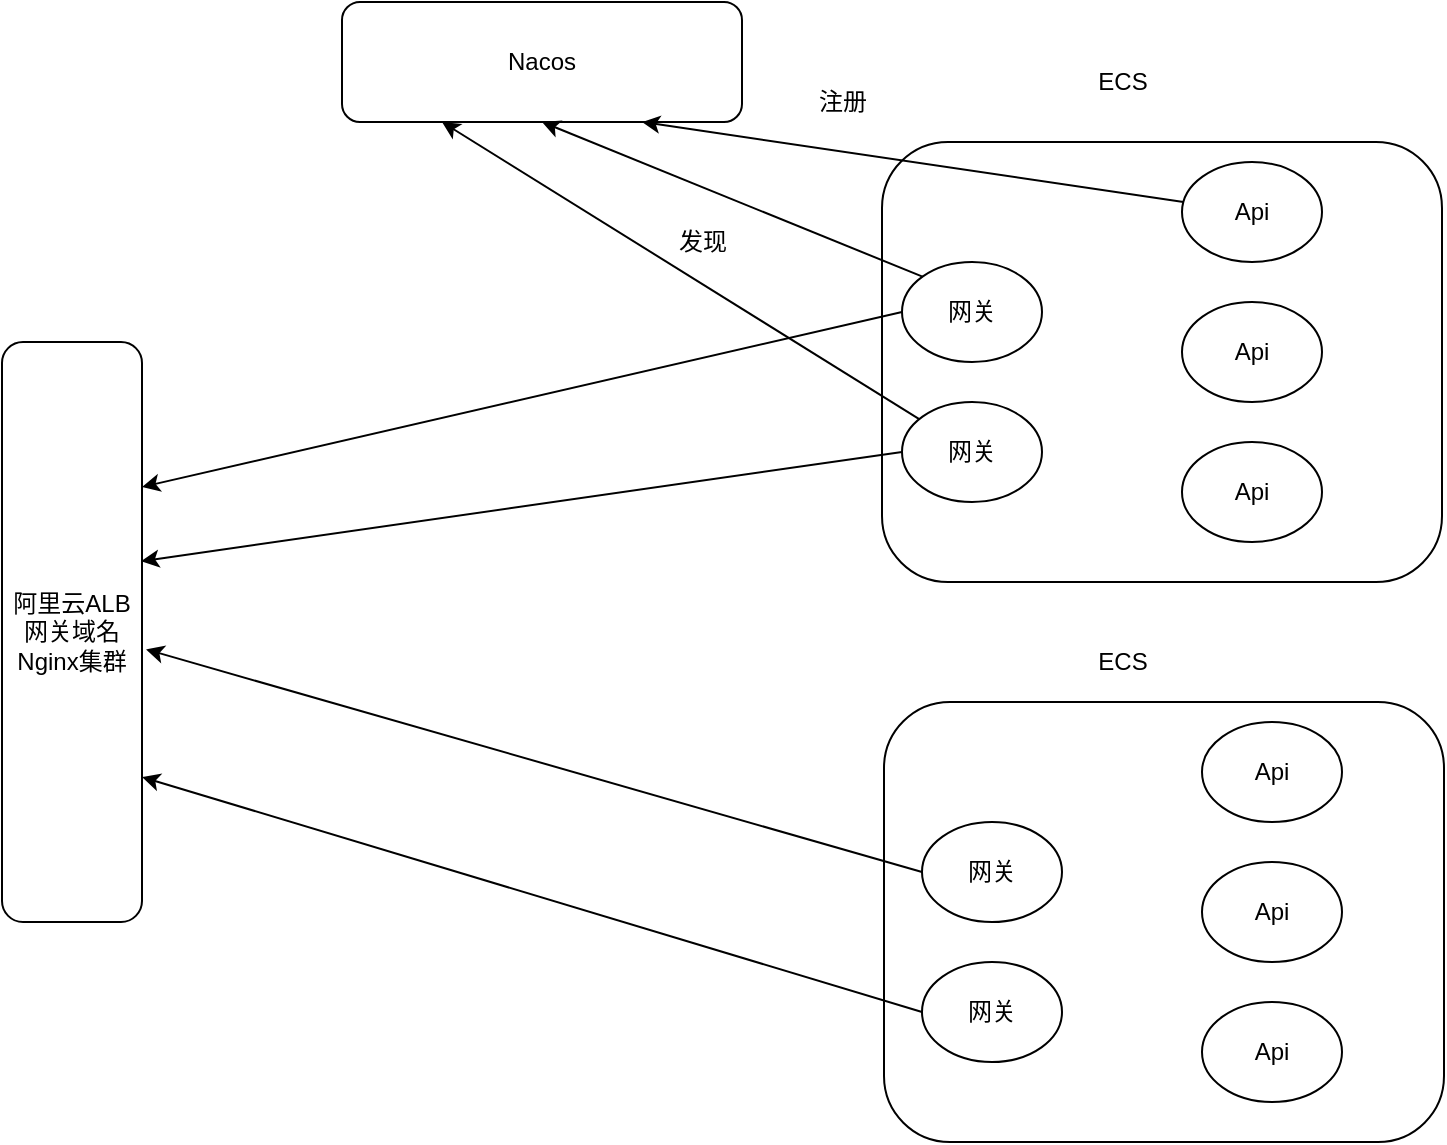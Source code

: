 <mxfile version="20.7.4" type="device"><diagram id="C8-j4myfRKveu9RDAM-I" name="第 1 页"><mxGraphModel dx="1050" dy="621" grid="1" gridSize="10" guides="1" tooltips="1" connect="1" arrows="1" fold="1" page="1" pageScale="1" pageWidth="827" pageHeight="1169" math="0" shadow="0"><root><mxCell id="0"/><mxCell id="1" parent="0"/><mxCell id="SFohCeZeKtk_8gmuPf8q-2" value="阿里云ALB&lt;br&gt;网关域名&lt;br&gt;Nginx集群" style="rounded=1;whiteSpace=wrap;html=1;" vertex="1" parent="1"><mxGeometry x="50" y="180" width="70" height="290" as="geometry"/></mxCell><mxCell id="SFohCeZeKtk_8gmuPf8q-3" value="Nacos" style="rounded=1;whiteSpace=wrap;html=1;" vertex="1" parent="1"><mxGeometry x="220" y="10" width="200" height="60" as="geometry"/></mxCell><mxCell id="SFohCeZeKtk_8gmuPf8q-4" value="" style="rounded=1;whiteSpace=wrap;html=1;" vertex="1" parent="1"><mxGeometry x="490" y="80" width="280" height="220" as="geometry"/></mxCell><mxCell id="SFohCeZeKtk_8gmuPf8q-5" value="网关" style="ellipse;whiteSpace=wrap;html=1;" vertex="1" parent="1"><mxGeometry x="500" y="140" width="70" height="50" as="geometry"/></mxCell><mxCell id="SFohCeZeKtk_8gmuPf8q-6" value="网关" style="ellipse;whiteSpace=wrap;html=1;" vertex="1" parent="1"><mxGeometry x="500" y="210" width="70" height="50" as="geometry"/></mxCell><mxCell id="SFohCeZeKtk_8gmuPf8q-7" value="Api" style="ellipse;whiteSpace=wrap;html=1;" vertex="1" parent="1"><mxGeometry x="640" y="230" width="70" height="50" as="geometry"/></mxCell><mxCell id="SFohCeZeKtk_8gmuPf8q-8" value="Api" style="ellipse;whiteSpace=wrap;html=1;" vertex="1" parent="1"><mxGeometry x="640" y="160" width="70" height="50" as="geometry"/></mxCell><mxCell id="SFohCeZeKtk_8gmuPf8q-9" value="Api" style="ellipse;whiteSpace=wrap;html=1;" vertex="1" parent="1"><mxGeometry x="640" y="90" width="70" height="50" as="geometry"/></mxCell><mxCell id="SFohCeZeKtk_8gmuPf8q-10" value="" style="endArrow=classic;html=1;rounded=0;entryX=0.5;entryY=1;entryDx=0;entryDy=0;exitX=0;exitY=0;exitDx=0;exitDy=0;" edge="1" parent="1" source="SFohCeZeKtk_8gmuPf8q-5" target="SFohCeZeKtk_8gmuPf8q-3"><mxGeometry width="50" height="50" relative="1" as="geometry"><mxPoint x="390" y="350" as="sourcePoint"/><mxPoint x="440" y="300" as="targetPoint"/></mxGeometry></mxCell><mxCell id="SFohCeZeKtk_8gmuPf8q-11" value="" style="endArrow=classic;html=1;rounded=0;" edge="1" parent="1" source="SFohCeZeKtk_8gmuPf8q-6"><mxGeometry width="50" height="50" relative="1" as="geometry"><mxPoint x="520.251" y="157.322" as="sourcePoint"/><mxPoint x="270" y="70" as="targetPoint"/></mxGeometry></mxCell><mxCell id="SFohCeZeKtk_8gmuPf8q-12" value="" style="endArrow=classic;html=1;rounded=0;entryX=0.75;entryY=1;entryDx=0;entryDy=0;" edge="1" parent="1" source="SFohCeZeKtk_8gmuPf8q-9" target="SFohCeZeKtk_8gmuPf8q-3"><mxGeometry width="50" height="50" relative="1" as="geometry"><mxPoint x="390" y="120" as="sourcePoint"/><mxPoint x="440" y="70" as="targetPoint"/></mxGeometry></mxCell><mxCell id="SFohCeZeKtk_8gmuPf8q-13" value="注册" style="text;html=1;align=center;verticalAlign=middle;resizable=0;points=[];autosize=1;strokeColor=none;fillColor=none;" vertex="1" parent="1"><mxGeometry x="445" y="45" width="50" height="30" as="geometry"/></mxCell><mxCell id="SFohCeZeKtk_8gmuPf8q-14" value="发现" style="text;html=1;align=center;verticalAlign=middle;resizable=0;points=[];autosize=1;strokeColor=none;fillColor=none;" vertex="1" parent="1"><mxGeometry x="375" y="115" width="50" height="30" as="geometry"/></mxCell><mxCell id="SFohCeZeKtk_8gmuPf8q-15" value="" style="rounded=1;whiteSpace=wrap;html=1;" vertex="1" parent="1"><mxGeometry x="491" y="360" width="280" height="220" as="geometry"/></mxCell><mxCell id="SFohCeZeKtk_8gmuPf8q-16" value="网关" style="ellipse;whiteSpace=wrap;html=1;" vertex="1" parent="1"><mxGeometry x="510" y="420" width="70" height="50" as="geometry"/></mxCell><mxCell id="SFohCeZeKtk_8gmuPf8q-17" value="网关" style="ellipse;whiteSpace=wrap;html=1;" vertex="1" parent="1"><mxGeometry x="510" y="490" width="70" height="50" as="geometry"/></mxCell><mxCell id="SFohCeZeKtk_8gmuPf8q-18" value="Api" style="ellipse;whiteSpace=wrap;html=1;" vertex="1" parent="1"><mxGeometry x="650" y="510" width="70" height="50" as="geometry"/></mxCell><mxCell id="SFohCeZeKtk_8gmuPf8q-19" value="Api" style="ellipse;whiteSpace=wrap;html=1;" vertex="1" parent="1"><mxGeometry x="650" y="440" width="70" height="50" as="geometry"/></mxCell><mxCell id="SFohCeZeKtk_8gmuPf8q-20" value="Api" style="ellipse;whiteSpace=wrap;html=1;" vertex="1" parent="1"><mxGeometry x="650" y="370" width="70" height="50" as="geometry"/></mxCell><mxCell id="SFohCeZeKtk_8gmuPf8q-21" value="ECS" style="text;html=1;align=center;verticalAlign=middle;resizable=0;points=[];autosize=1;strokeColor=none;fillColor=none;" vertex="1" parent="1"><mxGeometry x="585" y="35" width="50" height="30" as="geometry"/></mxCell><mxCell id="SFohCeZeKtk_8gmuPf8q-22" value="ECS" style="text;html=1;align=center;verticalAlign=middle;resizable=0;points=[];autosize=1;strokeColor=none;fillColor=none;" vertex="1" parent="1"><mxGeometry x="585" y="325" width="50" height="30" as="geometry"/></mxCell><mxCell id="SFohCeZeKtk_8gmuPf8q-23" value="" style="endArrow=classic;html=1;rounded=0;entryX=1;entryY=0.25;entryDx=0;entryDy=0;exitX=0;exitY=0.5;exitDx=0;exitDy=0;" edge="1" parent="1" source="SFohCeZeKtk_8gmuPf8q-5" target="SFohCeZeKtk_8gmuPf8q-2"><mxGeometry width="50" height="50" relative="1" as="geometry"><mxPoint x="390" y="350" as="sourcePoint"/><mxPoint x="440" y="300" as="targetPoint"/></mxGeometry></mxCell><mxCell id="SFohCeZeKtk_8gmuPf8q-24" value="" style="endArrow=classic;html=1;rounded=0;entryX=0.994;entryY=0.378;entryDx=0;entryDy=0;entryPerimeter=0;exitX=0;exitY=0.5;exitDx=0;exitDy=0;" edge="1" parent="1" source="SFohCeZeKtk_8gmuPf8q-6" target="SFohCeZeKtk_8gmuPf8q-2"><mxGeometry width="50" height="50" relative="1" as="geometry"><mxPoint x="240" y="390" as="sourcePoint"/><mxPoint x="290" y="340" as="targetPoint"/></mxGeometry></mxCell><mxCell id="SFohCeZeKtk_8gmuPf8q-25" value="" style="endArrow=classic;html=1;rounded=0;exitX=0;exitY=0.5;exitDx=0;exitDy=0;entryX=1.029;entryY=0.53;entryDx=0;entryDy=0;entryPerimeter=0;" edge="1" parent="1" source="SFohCeZeKtk_8gmuPf8q-16" target="SFohCeZeKtk_8gmuPf8q-2"><mxGeometry width="50" height="50" relative="1" as="geometry"><mxPoint x="200" y="440" as="sourcePoint"/><mxPoint x="250" y="390" as="targetPoint"/></mxGeometry></mxCell><mxCell id="SFohCeZeKtk_8gmuPf8q-26" value="" style="endArrow=classic;html=1;rounded=0;exitX=0;exitY=0.5;exitDx=0;exitDy=0;entryX=1;entryY=0.75;entryDx=0;entryDy=0;" edge="1" parent="1" source="SFohCeZeKtk_8gmuPf8q-17" target="SFohCeZeKtk_8gmuPf8q-2"><mxGeometry width="50" height="50" relative="1" as="geometry"><mxPoint x="230" y="490" as="sourcePoint"/><mxPoint x="130" y="410" as="targetPoint"/></mxGeometry></mxCell></root></mxGraphModel></diagram></mxfile>